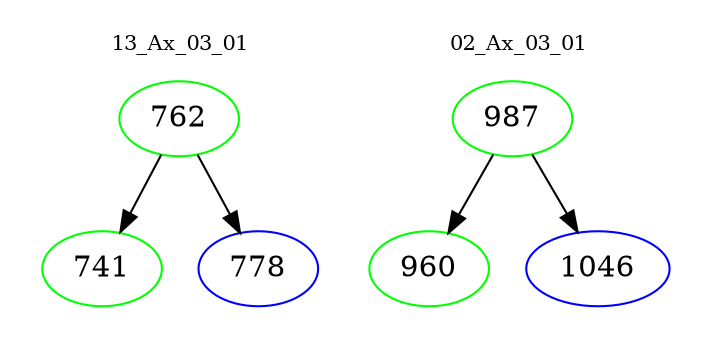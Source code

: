 digraph{
subgraph cluster_0 {
color = white
label = "13_Ax_03_01";
fontsize=10;
T0_762 [label="762", color="green"]
T0_762 -> T0_741 [color="black"]
T0_741 [label="741", color="green"]
T0_762 -> T0_778 [color="black"]
T0_778 [label="778", color="blue"]
}
subgraph cluster_1 {
color = white
label = "02_Ax_03_01";
fontsize=10;
T1_987 [label="987", color="green"]
T1_987 -> T1_960 [color="black"]
T1_960 [label="960", color="green"]
T1_987 -> T1_1046 [color="black"]
T1_1046 [label="1046", color="blue"]
}
}
